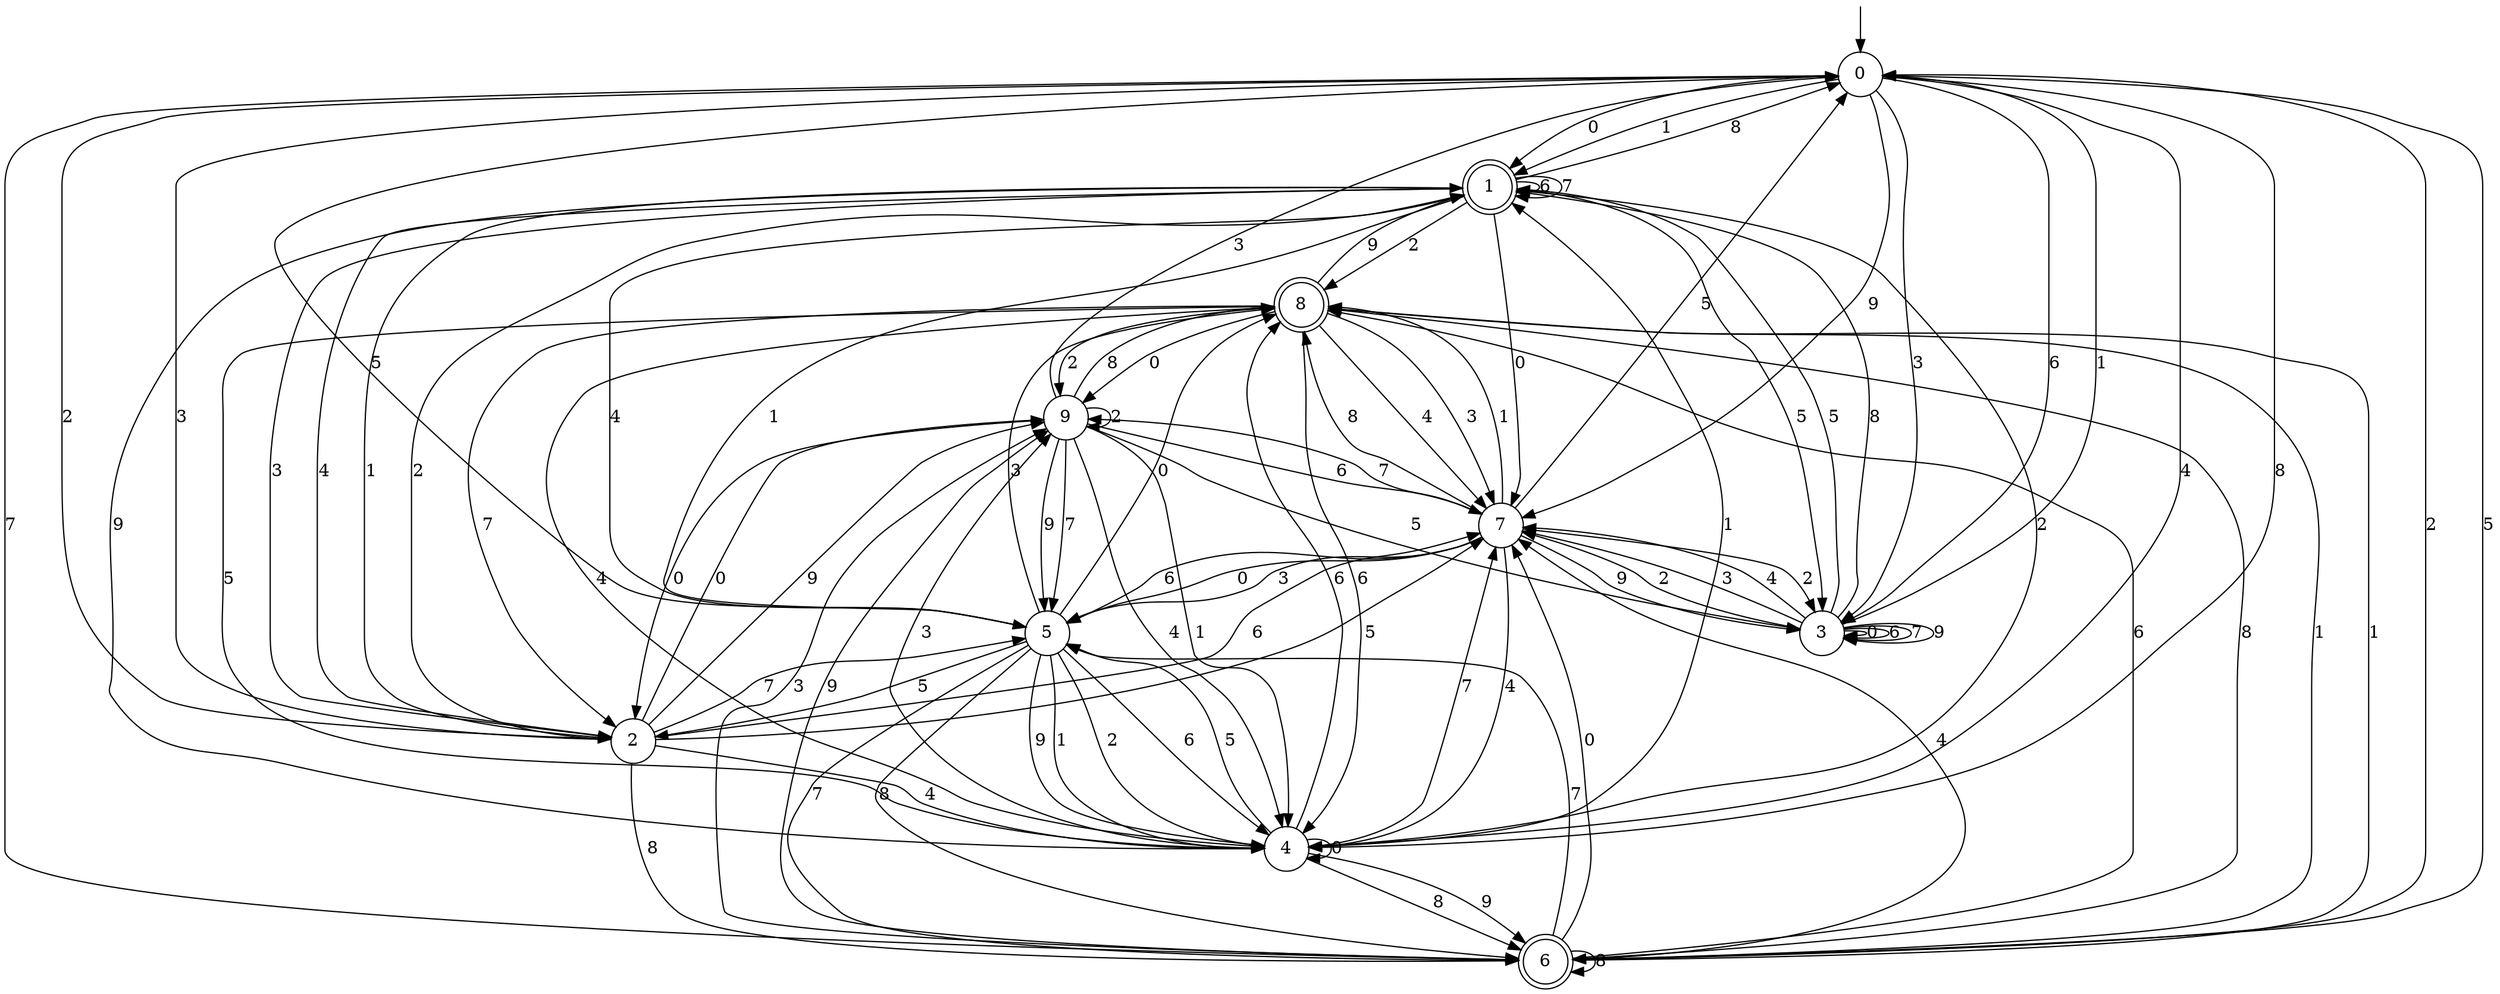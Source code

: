 digraph g {

	s0 [shape="circle" label="0"];
	s1 [shape="doublecircle" label="1"];
	s2 [shape="circle" label="2"];
	s3 [shape="circle" label="3"];
	s4 [shape="circle" label="4"];
	s5 [shape="circle" label="5"];
	s6 [shape="doublecircle" label="6"];
	s7 [shape="circle" label="7"];
	s8 [shape="doublecircle" label="8"];
	s9 [shape="circle" label="9"];
	s0 -> s1 [label="0"];
	s0 -> s1 [label="1"];
	s0 -> s2 [label="2"];
	s0 -> s3 [label="3"];
	s0 -> s4 [label="4"];
	s0 -> s5 [label="5"];
	s0 -> s3 [label="6"];
	s0 -> s6 [label="7"];
	s0 -> s4 [label="8"];
	s0 -> s7 [label="9"];
	s1 -> s7 [label="0"];
	s1 -> s5 [label="1"];
	s1 -> s8 [label="2"];
	s1 -> s2 [label="3"];
	s1 -> s2 [label="4"];
	s1 -> s3 [label="5"];
	s1 -> s1 [label="6"];
	s1 -> s1 [label="7"];
	s1 -> s0 [label="8"];
	s1 -> s4 [label="9"];
	s2 -> s9 [label="0"];
	s2 -> s1 [label="1"];
	s2 -> s1 [label="2"];
	s2 -> s0 [label="3"];
	s2 -> s4 [label="4"];
	s2 -> s7 [label="5"];
	s2 -> s7 [label="6"];
	s2 -> s5 [label="7"];
	s2 -> s6 [label="8"];
	s2 -> s9 [label="9"];
	s3 -> s3 [label="0"];
	s3 -> s0 [label="1"];
	s3 -> s7 [label="2"];
	s3 -> s7 [label="3"];
	s3 -> s7 [label="4"];
	s3 -> s1 [label="5"];
	s3 -> s3 [label="6"];
	s3 -> s3 [label="7"];
	s3 -> s1 [label="8"];
	s3 -> s3 [label="9"];
	s4 -> s4 [label="0"];
	s4 -> s1 [label="1"];
	s4 -> s1 [label="2"];
	s4 -> s9 [label="3"];
	s4 -> s8 [label="4"];
	s4 -> s5 [label="5"];
	s4 -> s8 [label="6"];
	s4 -> s7 [label="7"];
	s4 -> s6 [label="8"];
	s4 -> s6 [label="9"];
	s5 -> s8 [label="0"];
	s5 -> s4 [label="1"];
	s5 -> s4 [label="2"];
	s5 -> s8 [label="3"];
	s5 -> s1 [label="4"];
	s5 -> s2 [label="5"];
	s5 -> s4 [label="6"];
	s5 -> s6 [label="7"];
	s5 -> s6 [label="8"];
	s5 -> s4 [label="9"];
	s6 -> s7 [label="0"];
	s6 -> s8 [label="1"];
	s6 -> s0 [label="2"];
	s6 -> s9 [label="3"];
	s6 -> s7 [label="4"];
	s6 -> s0 [label="5"];
	s6 -> s8 [label="6"];
	s6 -> s5 [label="7"];
	s6 -> s6 [label="8"];
	s6 -> s9 [label="9"];
	s7 -> s5 [label="0"];
	s7 -> s8 [label="1"];
	s7 -> s3 [label="2"];
	s7 -> s5 [label="3"];
	s7 -> s4 [label="4"];
	s7 -> s0 [label="5"];
	s7 -> s5 [label="6"];
	s7 -> s9 [label="7"];
	s7 -> s8 [label="8"];
	s7 -> s3 [label="9"];
	s8 -> s9 [label="0"];
	s8 -> s6 [label="1"];
	s8 -> s9 [label="2"];
	s8 -> s7 [label="3"];
	s8 -> s7 [label="4"];
	s8 -> s4 [label="5"];
	s8 -> s4 [label="6"];
	s8 -> s2 [label="7"];
	s8 -> s6 [label="8"];
	s8 -> s1 [label="9"];
	s9 -> s2 [label="0"];
	s9 -> s4 [label="1"];
	s9 -> s9 [label="2"];
	s9 -> s0 [label="3"];
	s9 -> s4 [label="4"];
	s9 -> s3 [label="5"];
	s9 -> s7 [label="6"];
	s9 -> s5 [label="7"];
	s9 -> s8 [label="8"];
	s9 -> s5 [label="9"];

__start0 [label="" shape="none" width="0" height="0"];
__start0 -> s0;

}
